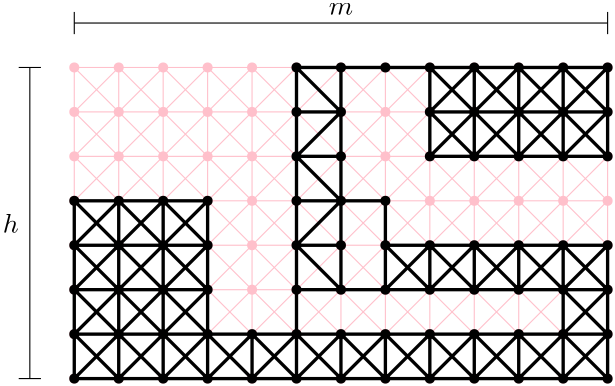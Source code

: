 <?xml version="1.0"?>
<!DOCTYPE ipe SYSTEM "ipe.dtd">
<ipe version="70206" creator="Ipe 7.2.7">
<info created="D:20200303093908" modified="D:20200303094334"/>
<ipestyle name="basic">
<symbol name="arrow/arc(spx)">
<path stroke="sym-stroke" fill="sym-stroke" pen="sym-pen">
0 0 m
-1 0.333 l
-1 -0.333 l
h
</path>
</symbol>
<symbol name="arrow/farc(spx)">
<path stroke="sym-stroke" fill="white" pen="sym-pen">
0 0 m
-1 0.333 l
-1 -0.333 l
h
</path>
</symbol>
<symbol name="arrow/ptarc(spx)">
<path stroke="sym-stroke" fill="sym-stroke" pen="sym-pen">
0 0 m
-1 0.333 l
-0.8 0 l
-1 -0.333 l
h
</path>
</symbol>
<symbol name="arrow/fptarc(spx)">
<path stroke="sym-stroke" fill="white" pen="sym-pen">
0 0 m
-1 0.333 l
-0.8 0 l
-1 -0.333 l
h
</path>
</symbol>
<symbol name="mark/circle(sx)" transformations="translations">
<path fill="sym-stroke">
0.6 0 0 0.6 0 0 e
0.4 0 0 0.4 0 0 e
</path>
</symbol>
<symbol name="mark/disk(sx)" transformations="translations">
<path fill="sym-stroke">
0.6 0 0 0.6 0 0 e
</path>
</symbol>
<symbol name="mark/fdisk(sfx)" transformations="translations">
<group>
<path fill="sym-fill">
0.5 0 0 0.5 0 0 e
</path>
<path fill="sym-stroke" fillrule="eofill">
0.6 0 0 0.6 0 0 e
0.4 0 0 0.4 0 0 e
</path>
</group>
</symbol>
<symbol name="mark/box(sx)" transformations="translations">
<path fill="sym-stroke" fillrule="eofill">
-0.6 -0.6 m
0.6 -0.6 l
0.6 0.6 l
-0.6 0.6 l
h
-0.4 -0.4 m
0.4 -0.4 l
0.4 0.4 l
-0.4 0.4 l
h
</path>
</symbol>
<symbol name="mark/square(sx)" transformations="translations">
<path fill="sym-stroke">
-0.6 -0.6 m
0.6 -0.6 l
0.6 0.6 l
-0.6 0.6 l
h
</path>
</symbol>
<symbol name="mark/fsquare(sfx)" transformations="translations">
<group>
<path fill="sym-fill">
-0.5 -0.5 m
0.5 -0.5 l
0.5 0.5 l
-0.5 0.5 l
h
</path>
<path fill="sym-stroke" fillrule="eofill">
-0.6 -0.6 m
0.6 -0.6 l
0.6 0.6 l
-0.6 0.6 l
h
-0.4 -0.4 m
0.4 -0.4 l
0.4 0.4 l
-0.4 0.4 l
h
</path>
</group>
</symbol>
<symbol name="mark/cross(sx)" transformations="translations">
<group>
<path fill="sym-stroke">
-0.43 -0.57 m
0.57 0.43 l
0.43 0.57 l
-0.57 -0.43 l
h
</path>
<path fill="sym-stroke">
-0.43 0.57 m
0.57 -0.43 l
0.43 -0.57 l
-0.57 0.43 l
h
</path>
</group>
</symbol>
<symbol name="arrow/fnormal(spx)">
<path stroke="sym-stroke" fill="white" pen="sym-pen">
0 0 m
-1 0.333 l
-1 -0.333 l
h
</path>
</symbol>
<symbol name="arrow/pointed(spx)">
<path stroke="sym-stroke" fill="sym-stroke" pen="sym-pen">
0 0 m
-1 0.333 l
-0.8 0 l
-1 -0.333 l
h
</path>
</symbol>
<symbol name="arrow/fpointed(spx)">
<path stroke="sym-stroke" fill="white" pen="sym-pen">
0 0 m
-1 0.333 l
-0.8 0 l
-1 -0.333 l
h
</path>
</symbol>
<symbol name="arrow/linear(spx)">
<path stroke="sym-stroke" pen="sym-pen">
-1 0.333 m
0 0 l
-1 -0.333 l
</path>
</symbol>
<symbol name="arrow/fdouble(spx)">
<path stroke="sym-stroke" fill="white" pen="sym-pen">
0 0 m
-1 0.333 l
-1 -0.333 l
h
-1 0 m
-2 0.333 l
-2 -0.333 l
h
</path>
</symbol>
<symbol name="arrow/double(spx)">
<path stroke="sym-stroke" fill="sym-stroke" pen="sym-pen">
0 0 m
-1 0.333 l
-1 -0.333 l
h
-1 0 m
-2 0.333 l
-2 -0.333 l
h
</path>
</symbol>
<pen name="heavier" value="0.8"/>
<pen name="fat" value="1.2"/>
<pen name="ultrafat" value="2"/>
<symbolsize name="large" value="5"/>
<symbolsize name="small" value="2"/>
<symbolsize name="tiny" value="1.1"/>
<arrowsize name="large" value="10"/>
<arrowsize name="small" value="5"/>
<arrowsize name="tiny" value="3"/>
<color name="red" value="1 0 0"/>
<color name="green" value="0 1 0"/>
<color name="blue" value="0 0 1"/>
<color name="yellow" value="1 1 0"/>
<color name="orange" value="1 0.647 0"/>
<color name="gold" value="1 0.843 0"/>
<color name="purple" value="0.627 0.125 0.941"/>
<color name="gray" value="0.745"/>
<color name="brown" value="0.647 0.165 0.165"/>
<color name="navy" value="0 0 0.502"/>
<color name="pink" value="1 0.753 0.796"/>
<color name="seagreen" value="0.18 0.545 0.341"/>
<color name="turquoise" value="0.251 0.878 0.816"/>
<color name="violet" value="0.933 0.51 0.933"/>
<color name="darkblue" value="0 0 0.545"/>
<color name="darkcyan" value="0 0.545 0.545"/>
<color name="darkgray" value="0.663"/>
<color name="darkgreen" value="0 0.392 0"/>
<color name="darkmagenta" value="0.545 0 0.545"/>
<color name="darkorange" value="1 0.549 0"/>
<color name="darkred" value="0.545 0 0"/>
<color name="lightblue" value="0.678 0.847 0.902"/>
<color name="lightcyan" value="0.878 1 1"/>
<color name="lightgray" value="0.827"/>
<color name="lightgreen" value="0.565 0.933 0.565"/>
<color name="lightyellow" value="1 1 0.878"/>
<dashstyle name="dashed" value="[4] 0"/>
<dashstyle name="dotted" value="[1 3] 0"/>
<dashstyle name="dash dotted" value="[4 2 1 2] 0"/>
<dashstyle name="dash dot dotted" value="[4 2 1 2 1 2] 0"/>
<textsize name="large" value="\large"/>
<textsize name="small" value="\small"/>
<textsize name="tiny" value="\tiny"/>
<textsize name="Large" value="\Large"/>
<textsize name="LARGE" value="\LARGE"/>
<textsize name="huge" value="\huge"/>
<textsize name="Huge" value="\Huge"/>
<textsize name="footnote" value="\footnotesize"/>
<textstyle name="center" begin="\begin{center}" end="\end{center}"/>
<textstyle name="itemize" begin="\begin{itemize}" end="\end{itemize}"/>
<textstyle name="item" begin="\begin{itemize}\item{}" end="\end{itemize}"/>
<gridsize name="4 pts" value="4"/>
<gridsize name="8 pts (~3 mm)" value="8"/>
<gridsize name="16 pts (~6 mm)" value="16"/>
<gridsize name="32 pts (~12 mm)" value="32"/>
<gridsize name="10 pts (~3.5 mm)" value="10"/>
<gridsize name="20 pts (~7 mm)" value="20"/>
<gridsize name="14 pts (~5 mm)" value="14"/>
<gridsize name="28 pts (~10 mm)" value="28"/>
<gridsize name="56 pts (~20 mm)" value="56"/>
<anglesize name="90 deg" value="90"/>
<anglesize name="60 deg" value="60"/>
<anglesize name="45 deg" value="45"/>
<anglesize name="30 deg" value="30"/>
<anglesize name="22.5 deg" value="22.5"/>
<opacity name="10%" value="0.1"/>
<opacity name="30%" value="0.3"/>
<opacity name="50%" value="0.5"/>
<opacity name="75%" value="0.75"/>
<tiling name="falling" angle="-60" step="4" width="1"/>
<tiling name="rising" angle="30" step="4" width="1"/>
</ipestyle>
<page>
<layer name="alpha"/>
<layer name="beta"/>
<view layers="alpha beta" active="beta"/>
<use layer="alpha" name="mark/disk(sx)" pos="192 704" size="normal" stroke="pink"/>
<path stroke="pink">
192 704 m
192 688 l
</path>
<path stroke="pink">
192 704 m
208 704 l
</path>
<path stroke="pink">
192 704 m
208 688 l
</path>
<path stroke="pink">
208 704 m
192 688 l
</path>
<use matrix="1 0 0 1 16 0" name="mark/disk(sx)" pos="192 704" size="normal" stroke="pink"/>
<path matrix="1 0 0 1 16 0" stroke="pink">
192 704 m
192 688 l
</path>
<path matrix="1 0 0 1 16 0" stroke="pink">
192 704 m
208 704 l
</path>
<path matrix="1 0 0 1 16 0" stroke="pink">
192 704 m
208 688 l
</path>
<path matrix="1 0 0 1 16 0" stroke="pink">
208 704 m
192 688 l
</path>
<use matrix="1 0 0 1 32 0" name="mark/disk(sx)" pos="192 704" size="normal" stroke="pink"/>
<path matrix="1 0 0 1 32 0" stroke="pink">
192 704 m
192 688 l
</path>
<path matrix="1 0 0 1 32 0" stroke="pink">
192 704 m
208 704 l
</path>
<path matrix="1 0 0 1 32 0" stroke="pink">
192 704 m
208 688 l
</path>
<path matrix="1 0 0 1 32 0" stroke="pink">
208 704 m
192 688 l
</path>
<use matrix="1 0 0 1 48 0" name="mark/disk(sx)" pos="192 704" size="normal" stroke="pink"/>
<path matrix="1 0 0 1 48 0" stroke="pink">
192 704 m
192 688 l
</path>
<path matrix="1 0 0 1 48 0" stroke="pink">
192 704 m
208 704 l
</path>
<path matrix="1 0 0 1 48 0" stroke="pink">
192 704 m
208 688 l
</path>
<path matrix="1 0 0 1 48 0" stroke="pink">
208 704 m
192 688 l
</path>
<use matrix="1 0 0 1 64 0" name="mark/disk(sx)" pos="192 704" size="normal" stroke="pink"/>
<path matrix="1 0 0 1 64 0" stroke="pink">
192 704 m
192 688 l
</path>
<path matrix="1 0 0 1 64 0" stroke="pink">
192 704 m
208 704 l
</path>
<path matrix="1 0 0 1 64 0" stroke="pink">
192 704 m
208 688 l
</path>
<path matrix="1 0 0 1 64 0" stroke="pink">
208 704 m
192 688 l
</path>
<use matrix="1 0 0 1 80 0" name="mark/disk(sx)" pos="192 704" size="normal" stroke="pink"/>
<path matrix="1 0 0 1 80 0" stroke="pink">
192 704 m
192 688 l
</path>
<path matrix="1 0 0 1 80 0" stroke="pink">
192 704 m
208 704 l
</path>
<path matrix="1 0 0 1 80 0" stroke="pink">
192 704 m
208 688 l
</path>
<path matrix="1 0 0 1 80 0" stroke="pink">
208 704 m
192 688 l
</path>
<use matrix="1 0 0 1 96 0" name="mark/disk(sx)" pos="192 704" size="normal" stroke="pink"/>
<path matrix="1 0 0 1 96 0" stroke="pink">
192 704 m
192 688 l
</path>
<path matrix="1 0 0 1 96 0" stroke="pink">
192 704 m
208 704 l
</path>
<path matrix="1 0 0 1 96 0" stroke="pink">
192 704 m
208 688 l
</path>
<path matrix="1 0 0 1 96 0" stroke="pink">
208 704 m
192 688 l
</path>
<use matrix="1 0 0 1 112 0" name="mark/disk(sx)" pos="192 704" size="normal" stroke="pink"/>
<path matrix="1 0 0 1 112 0" stroke="pink">
192 704 m
192 688 l
</path>
<path matrix="1 0 0 1 112 0" stroke="pink">
192 704 m
208 704 l
</path>
<path matrix="1 0 0 1 112 0" stroke="pink">
192 704 m
208 688 l
</path>
<path matrix="1 0 0 1 112 0" stroke="pink">
208 704 m
192 688 l
</path>
<use matrix="1 0 0 1 128 0" name="mark/disk(sx)" pos="192 704" size="normal" stroke="pink"/>
<path matrix="1 0 0 1 128 0" stroke="pink">
192 704 m
192 688 l
</path>
<path matrix="1 0 0 1 128 0" stroke="pink">
192 704 m
208 704 l
</path>
<path matrix="1 0 0 1 128 0" stroke="pink">
192 704 m
208 688 l
</path>
<path matrix="1 0 0 1 128 0" stroke="pink">
208 704 m
192 688 l
</path>
<use matrix="1 0 0 1 144 0" name="mark/disk(sx)" pos="192 704" size="normal" stroke="pink"/>
<path matrix="1 0 0 1 144 0" stroke="pink">
192 704 m
192 688 l
</path>
<path matrix="1 0 0 1 144 0" stroke="pink">
192 704 m
208 704 l
</path>
<path matrix="1 0 0 1 144 0" stroke="pink">
192 704 m
208 688 l
</path>
<path matrix="1 0 0 1 144 0" stroke="pink">
208 704 m
192 688 l
</path>
<use matrix="1 0 0 1 160 0" name="mark/disk(sx)" pos="192 704" size="normal" stroke="pink"/>
<path matrix="1 0 0 1 160 0" stroke="pink">
192 704 m
192 688 l
</path>
<path matrix="1 0 0 1 160 0" stroke="pink">
192 704 m
208 704 l
</path>
<path matrix="1 0 0 1 160 0" stroke="pink">
192 704 m
208 688 l
</path>
<path matrix="1 0 0 1 160 0" stroke="pink">
208 704 m
192 688 l
</path>
<use matrix="1 0 0 1 176 0" name="mark/disk(sx)" pos="192 704" size="normal" stroke="pink"/>
<path matrix="1 0 0 1 176 0" stroke="pink">
192 704 m
192 688 l
</path>
<path matrix="1 0 0 1 176 0" stroke="pink">
192 704 m
208 704 l
</path>
<path matrix="1 0 0 1 176 0" stroke="pink">
192 704 m
208 688 l
</path>
<path matrix="1 0 0 1 176 0" stroke="pink">
208 704 m
192 688 l
</path>
<use matrix="1 0 0 1 192 0" name="mark/disk(sx)" pos="192 704" size="normal" stroke="pink"/>
<path matrix="1 0 0 1 192 0" stroke="pink">
192 704 m
192 688 l
</path>
<use matrix="1 0 0 1 0 -16" name="mark/disk(sx)" pos="192 704" size="normal" stroke="pink"/>
<path matrix="1 0 0 1 0 -16" stroke="pink">
192 704 m
192 688 l
</path>
<path matrix="1 0 0 1 0 -16" stroke="pink">
192 704 m
208 704 l
</path>
<path matrix="1 0 0 1 0 -16" stroke="pink">
192 704 m
208 688 l
</path>
<path matrix="1 0 0 1 0 -16" stroke="pink">
208 704 m
192 688 l
</path>
<use matrix="1 0 0 1 16 -16" name="mark/disk(sx)" pos="192 704" size="normal" stroke="pink"/>
<path matrix="1 0 0 1 16 -16" stroke="pink">
192 704 m
192 688 l
</path>
<path matrix="1 0 0 1 16 -16" stroke="pink">
192 704 m
208 704 l
</path>
<path matrix="1 0 0 1 16 -16" stroke="pink">
192 704 m
208 688 l
</path>
<path matrix="1 0 0 1 16 -16" stroke="pink">
208 704 m
192 688 l
</path>
<use matrix="1 0 0 1 32 -16" name="mark/disk(sx)" pos="192 704" size="normal" stroke="pink"/>
<path matrix="1 0 0 1 32 -16" stroke="pink">
192 704 m
192 688 l
</path>
<path matrix="1 0 0 1 32 -16" stroke="pink">
192 704 m
208 704 l
</path>
<path matrix="1 0 0 1 32 -16" stroke="pink">
192 704 m
208 688 l
</path>
<path matrix="1 0 0 1 32 -16" stroke="pink">
208 704 m
192 688 l
</path>
<use matrix="1 0 0 1 48 -16" name="mark/disk(sx)" pos="192 704" size="normal" stroke="pink"/>
<path matrix="1 0 0 1 48 -16" stroke="pink">
192 704 m
192 688 l
</path>
<path matrix="1 0 0 1 48 -16" stroke="pink">
192 704 m
208 704 l
</path>
<path matrix="1 0 0 1 48 -16" stroke="pink">
192 704 m
208 688 l
</path>
<path matrix="1 0 0 1 48 -16" stroke="pink">
208 704 m
192 688 l
</path>
<use matrix="1 0 0 1 64 -16" name="mark/disk(sx)" pos="192 704" size="normal" stroke="pink"/>
<path matrix="1 0 0 1 64 -16" stroke="pink">
192 704 m
192 688 l
</path>
<path matrix="1 0 0 1 64 -16" stroke="pink">
192 704 m
208 704 l
</path>
<path matrix="1 0 0 1 64 -16" stroke="pink">
192 704 m
208 688 l
</path>
<path matrix="1 0 0 1 64 -16" stroke="pink">
208 704 m
192 688 l
</path>
<use matrix="1 0 0 1 80 -16" name="mark/disk(sx)" pos="192 704" size="normal" stroke="pink"/>
<path matrix="1 0 0 1 80 -16" stroke="pink">
192 704 m
192 688 l
</path>
<path matrix="1 0 0 1 80 -16" stroke="pink">
192 704 m
208 704 l
</path>
<path matrix="1 0 0 1 80 -16" stroke="pink">
192 704 m
208 688 l
</path>
<path matrix="1 0 0 1 80 -16" stroke="pink">
208 704 m
192 688 l
</path>
<use matrix="1 0 0 1 96 -16" name="mark/disk(sx)" pos="192 704" size="normal" stroke="pink"/>
<path matrix="1 0 0 1 96 -16" stroke="pink">
192 704 m
192 688 l
</path>
<path matrix="1 0 0 1 96 -16" stroke="pink">
192 704 m
208 704 l
</path>
<path matrix="1 0 0 1 96 -16" stroke="pink">
192 704 m
208 688 l
</path>
<path matrix="1 0 0 1 96 -16" stroke="pink">
208 704 m
192 688 l
</path>
<use matrix="1 0 0 1 112 -16" name="mark/disk(sx)" pos="192 704" size="normal" stroke="pink"/>
<path matrix="1 0 0 1 112 -16" stroke="pink">
192 704 m
192 688 l
</path>
<path matrix="1 0 0 1 112 -16" stroke="pink">
192 704 m
208 704 l
</path>
<path matrix="1 0 0 1 112 -16" stroke="pink">
192 704 m
208 688 l
</path>
<path matrix="1 0 0 1 112 -16" stroke="pink">
208 704 m
192 688 l
</path>
<use matrix="1 0 0 1 128 -16" name="mark/disk(sx)" pos="192 704" size="normal" stroke="pink"/>
<path matrix="1 0 0 1 128 -16" stroke="pink">
192 704 m
192 688 l
</path>
<path matrix="1 0 0 1 128 -16" stroke="pink">
192 704 m
208 704 l
</path>
<path matrix="1 0 0 1 128 -16" stroke="pink">
192 704 m
208 688 l
</path>
<path matrix="1 0 0 1 128 -16" stroke="pink">
208 704 m
192 688 l
</path>
<use matrix="1 0 0 1 144 -16" name="mark/disk(sx)" pos="192 704" size="normal" stroke="pink"/>
<path matrix="1 0 0 1 144 -16" stroke="pink">
192 704 m
192 688 l
</path>
<path matrix="1 0 0 1 144 -16" stroke="pink">
192 704 m
208 704 l
</path>
<path matrix="1 0 0 1 144 -16" stroke="pink">
192 704 m
208 688 l
</path>
<path matrix="1 0 0 1 144 -16" stroke="pink">
208 704 m
192 688 l
</path>
<use matrix="1 0 0 1 160 -16" name="mark/disk(sx)" pos="192 704" size="normal" stroke="pink"/>
<path matrix="1 0 0 1 160 -16" stroke="pink">
192 704 m
192 688 l
</path>
<path matrix="1 0 0 1 160 -16" stroke="pink">
192 704 m
208 704 l
</path>
<path matrix="1 0 0 1 160 -16" stroke="pink">
192 704 m
208 688 l
</path>
<path matrix="1 0 0 1 160 -16" stroke="pink">
208 704 m
192 688 l
</path>
<use matrix="1 0 0 1 176 -16" name="mark/disk(sx)" pos="192 704" size="normal" stroke="pink"/>
<path matrix="1 0 0 1 176 -16" stroke="pink">
192 704 m
192 688 l
</path>
<path matrix="1 0 0 1 176 -16" stroke="pink">
192 704 m
208 704 l
</path>
<path matrix="1 0 0 1 176 -16" stroke="pink">
192 704 m
208 688 l
</path>
<path matrix="1 0 0 1 176 -16" stroke="pink">
208 704 m
192 688 l
</path>
<use matrix="1 0 0 1 192 -16" name="mark/disk(sx)" pos="192 704" size="normal" stroke="pink"/>
<path matrix="1 0 0 1 192 -16" stroke="pink">
192 704 m
192 688 l
</path>
<use matrix="1 0 0 1 0 -32" name="mark/disk(sx)" pos="192 704" size="normal" stroke="pink"/>
<path matrix="1 0 0 1 0 -32" stroke="pink">
192 704 m
192 688 l
</path>
<path matrix="1 0 0 1 0 -32" stroke="pink">
192 704 m
208 704 l
</path>
<path matrix="1 0 0 1 0 -32" stroke="pink">
192 704 m
208 688 l
</path>
<path matrix="1 0 0 1 0 -32" stroke="pink">
208 704 m
192 688 l
</path>
<use matrix="1 0 0 1 16 -32" name="mark/disk(sx)" pos="192 704" size="normal" stroke="pink"/>
<path matrix="1 0 0 1 16 -32" stroke="pink">
192 704 m
192 688 l
</path>
<path matrix="1 0 0 1 16 -32" stroke="pink">
192 704 m
208 704 l
</path>
<path matrix="1 0 0 1 16 -32" stroke="pink">
192 704 m
208 688 l
</path>
<path matrix="1 0 0 1 16 -32" stroke="pink">
208 704 m
192 688 l
</path>
<use matrix="1 0 0 1 32 -32" name="mark/disk(sx)" pos="192 704" size="normal" stroke="pink"/>
<path matrix="1 0 0 1 32 -32" stroke="pink">
192 704 m
192 688 l
</path>
<path matrix="1 0 0 1 32 -32" stroke="pink">
192 704 m
208 704 l
</path>
<path matrix="1 0 0 1 32 -32" stroke="pink">
192 704 m
208 688 l
</path>
<path matrix="1 0 0 1 32 -32" stroke="pink">
208 704 m
192 688 l
</path>
<use matrix="1 0 0 1 48 -32" name="mark/disk(sx)" pos="192 704" size="normal" stroke="pink"/>
<path matrix="1 0 0 1 48 -32" stroke="pink">
192 704 m
192 688 l
</path>
<path matrix="1 0 0 1 48 -32" stroke="pink">
192 704 m
208 704 l
</path>
<path matrix="1 0 0 1 48 -32" stroke="pink">
192 704 m
208 688 l
</path>
<path matrix="1 0 0 1 48 -32" stroke="pink">
208 704 m
192 688 l
</path>
<use matrix="1 0 0 1 64 -32" name="mark/disk(sx)" pos="192 704" size="normal" stroke="pink"/>
<path matrix="1 0 0 1 64 -32" stroke="pink">
192 704 m
192 688 l
</path>
<path matrix="1 0 0 1 64 -32" stroke="pink">
192 704 m
208 704 l
</path>
<path matrix="1 0 0 1 64 -32" stroke="pink">
192 704 m
208 688 l
</path>
<path matrix="1 0 0 1 64 -32" stroke="pink">
208 704 m
192 688 l
</path>
<use matrix="1 0 0 1 80 -32" name="mark/disk(sx)" pos="192 704" size="normal" stroke="pink"/>
<path matrix="1 0 0 1 80 -32" stroke="pink">
192 704 m
192 688 l
</path>
<path matrix="1 0 0 1 80 -32" stroke="pink">
192 704 m
208 704 l
</path>
<path matrix="1 0 0 1 80 -32" stroke="pink">
192 704 m
208 688 l
</path>
<path matrix="1 0 0 1 80 -32" stroke="pink">
208 704 m
192 688 l
</path>
<use matrix="1 0 0 1 96 -32" name="mark/disk(sx)" pos="192 704" size="normal" stroke="pink"/>
<path matrix="1 0 0 1 96 -32" stroke="pink">
192 704 m
192 688 l
</path>
<path matrix="1 0 0 1 96 -32" stroke="pink">
192 704 m
208 704 l
</path>
<path matrix="1 0 0 1 96 -32" stroke="pink">
192 704 m
208 688 l
</path>
<path matrix="1 0 0 1 96 -32" stroke="pink">
208 704 m
192 688 l
</path>
<use matrix="1 0 0 1 112 -32" name="mark/disk(sx)" pos="192 704" size="normal" stroke="pink"/>
<path matrix="1 0 0 1 112 -32" stroke="pink">
192 704 m
192 688 l
</path>
<path matrix="1 0 0 1 112 -32" stroke="pink">
192 704 m
208 704 l
</path>
<path matrix="1 0 0 1 112 -32" stroke="pink">
192 704 m
208 688 l
</path>
<path matrix="1 0 0 1 112 -32" stroke="pink">
208 704 m
192 688 l
</path>
<use matrix="1 0 0 1 128 -32" name="mark/disk(sx)" pos="192 704" size="normal" stroke="pink"/>
<path matrix="1 0 0 1 128 -32" stroke="pink">
192 704 m
192 688 l
</path>
<path matrix="1 0 0 1 128 -32" stroke="pink">
192 704 m
208 704 l
</path>
<path matrix="1 0 0 1 128 -32" stroke="pink">
192 704 m
208 688 l
</path>
<path matrix="1 0 0 1 128 -32" stroke="pink">
208 704 m
192 688 l
</path>
<use matrix="1 0 0 1 144 -32" name="mark/disk(sx)" pos="192 704" size="normal" stroke="pink"/>
<path matrix="1 0 0 1 144 -32" stroke="pink">
192 704 m
192 688 l
</path>
<path matrix="1 0 0 1 144 -32" stroke="pink">
192 704 m
208 704 l
</path>
<path matrix="1 0 0 1 144 -32" stroke="pink">
192 704 m
208 688 l
</path>
<path matrix="1 0 0 1 144 -32" stroke="pink">
208 704 m
192 688 l
</path>
<use matrix="1 0 0 1 160 -32" name="mark/disk(sx)" pos="192 704" size="normal" stroke="pink"/>
<path matrix="1 0 0 1 160 -32" stroke="pink">
192 704 m
192 688 l
</path>
<path matrix="1 0 0 1 160 -32" stroke="pink">
192 704 m
208 704 l
</path>
<path matrix="1 0 0 1 160 -32" stroke="pink">
192 704 m
208 688 l
</path>
<path matrix="1 0 0 1 160 -32" stroke="pink">
208 704 m
192 688 l
</path>
<use matrix="1 0 0 1 176 -32" name="mark/disk(sx)" pos="192 704" size="normal" stroke="pink"/>
<path matrix="1 0 0 1 176 -32" stroke="pink">
192 704 m
192 688 l
</path>
<path matrix="1 0 0 1 176 -32" stroke="pink">
192 704 m
208 704 l
</path>
<path matrix="1 0 0 1 176 -32" stroke="pink">
192 704 m
208 688 l
</path>
<path matrix="1 0 0 1 176 -32" stroke="pink">
208 704 m
192 688 l
</path>
<use matrix="1 0 0 1 192 -32" name="mark/disk(sx)" pos="192 704" size="normal" stroke="pink"/>
<path matrix="1 0 0 1 192 -32" stroke="pink">
192 704 m
192 688 l
</path>
<use matrix="1 0 0 1 0 -48" name="mark/disk(sx)" pos="192 704" size="normal" stroke="pink"/>
<path matrix="1 0 0 1 0 -48" stroke="pink">
192 704 m
192 688 l
</path>
<path matrix="1 0 0 1 0 -48" stroke="pink">
192 704 m
208 704 l
</path>
<path matrix="1 0 0 1 0 -48" stroke="pink">
192 704 m
208 688 l
</path>
<path matrix="1 0 0 1 0 -48" stroke="pink">
208 704 m
192 688 l
</path>
<use matrix="1 0 0 1 16 -48" name="mark/disk(sx)" pos="192 704" size="normal" stroke="pink"/>
<path matrix="1 0 0 1 16 -48" stroke="pink">
192 704 m
192 688 l
</path>
<path matrix="1 0 0 1 16 -48" stroke="pink">
192 704 m
208 704 l
</path>
<path matrix="1 0 0 1 16 -48" stroke="pink">
192 704 m
208 688 l
</path>
<path matrix="1 0 0 1 16 -48" stroke="pink">
208 704 m
192 688 l
</path>
<use matrix="1 0 0 1 32 -48" name="mark/disk(sx)" pos="192 704" size="normal" stroke="pink"/>
<path matrix="1 0 0 1 32 -48" stroke="pink">
192 704 m
192 688 l
</path>
<path matrix="1 0 0 1 32 -48" stroke="pink">
192 704 m
208 704 l
</path>
<path matrix="1 0 0 1 32 -48" stroke="pink">
192 704 m
208 688 l
</path>
<path matrix="1 0 0 1 32 -48" stroke="pink">
208 704 m
192 688 l
</path>
<use matrix="1 0 0 1 48 -48" name="mark/disk(sx)" pos="192 704" size="normal" stroke="pink"/>
<path matrix="1 0 0 1 48 -48" stroke="pink">
192 704 m
192 688 l
</path>
<path matrix="1 0 0 1 48 -48" stroke="pink">
192 704 m
208 704 l
</path>
<path matrix="1 0 0 1 48 -48" stroke="pink">
192 704 m
208 688 l
</path>
<path matrix="1 0 0 1 48 -48" stroke="pink">
208 704 m
192 688 l
</path>
<use matrix="1 0 0 1 64 -48" name="mark/disk(sx)" pos="192 704" size="normal" stroke="pink"/>
<path matrix="1 0 0 1 64 -48" stroke="pink">
192 704 m
192 688 l
</path>
<path matrix="1 0 0 1 64 -48" stroke="pink">
192 704 m
208 704 l
</path>
<path matrix="1 0 0 1 64 -48" stroke="pink">
192 704 m
208 688 l
</path>
<path matrix="1 0 0 1 64 -48" stroke="pink">
208 704 m
192 688 l
</path>
<use matrix="1 0 0 1 80 -48" name="mark/disk(sx)" pos="192 704" size="normal" stroke="pink"/>
<path matrix="1 0 0 1 80 -48" stroke="pink">
192 704 m
192 688 l
</path>
<path matrix="1 0 0 1 80 -48" stroke="pink">
192 704 m
208 704 l
</path>
<path matrix="1 0 0 1 80 -48" stroke="pink">
192 704 m
208 688 l
</path>
<path matrix="1 0 0 1 80 -48" stroke="pink">
208 704 m
192 688 l
</path>
<use matrix="1 0 0 1 96 -48" name="mark/disk(sx)" pos="192 704" size="normal" stroke="pink"/>
<path matrix="1 0 0 1 96 -48" stroke="pink">
192 704 m
192 688 l
</path>
<path matrix="1 0 0 1 96 -48" stroke="pink">
192 704 m
208 704 l
</path>
<path matrix="1 0 0 1 96 -48" stroke="pink">
192 704 m
208 688 l
</path>
<path matrix="1 0 0 1 96 -48" stroke="pink">
208 704 m
192 688 l
</path>
<use matrix="1 0 0 1 112 -48" name="mark/disk(sx)" pos="192 704" size="normal" stroke="pink"/>
<path matrix="1 0 0 1 112 -48" stroke="pink">
192 704 m
192 688 l
</path>
<path matrix="1 0 0 1 112 -48" stroke="pink">
192 704 m
208 704 l
</path>
<path matrix="1 0 0 1 112 -48" stroke="pink">
192 704 m
208 688 l
</path>
<path matrix="1 0 0 1 112 -48" stroke="pink">
208 704 m
192 688 l
</path>
<use matrix="1 0 0 1 128 -48" name="mark/disk(sx)" pos="192 704" size="normal" stroke="pink"/>
<path matrix="1 0 0 1 128 -48" stroke="pink">
192 704 m
192 688 l
</path>
<path matrix="1 0 0 1 128 -48" stroke="pink">
192 704 m
208 704 l
</path>
<path matrix="1 0 0 1 128 -48" stroke="pink">
192 704 m
208 688 l
</path>
<path matrix="1 0 0 1 128 -48" stroke="pink">
208 704 m
192 688 l
</path>
<use matrix="1 0 0 1 144 -48" name="mark/disk(sx)" pos="192 704" size="normal" stroke="pink"/>
<path matrix="1 0 0 1 144 -48" stroke="pink">
192 704 m
192 688 l
</path>
<path matrix="1 0 0 1 144 -48" stroke="pink">
192 704 m
208 704 l
</path>
<path matrix="1 0 0 1 144 -48" stroke="pink">
192 704 m
208 688 l
</path>
<path matrix="1 0 0 1 144 -48" stroke="pink">
208 704 m
192 688 l
</path>
<use matrix="1 0 0 1 160 -48" name="mark/disk(sx)" pos="192 704" size="normal" stroke="pink"/>
<path matrix="1 0 0 1 160 -48" stroke="pink">
192 704 m
192 688 l
</path>
<path matrix="1 0 0 1 160 -48" stroke="pink">
192 704 m
208 704 l
</path>
<path matrix="1 0 0 1 160 -48" stroke="pink">
192 704 m
208 688 l
</path>
<path matrix="1 0 0 1 160 -48" stroke="pink">
208 704 m
192 688 l
</path>
<use matrix="1 0 0 1 176 -48" name="mark/disk(sx)" pos="192 704" size="normal" stroke="pink"/>
<path matrix="1 0 0 1 176 -48" stroke="pink">
192 704 m
192 688 l
</path>
<path matrix="1 0 0 1 176 -48" stroke="pink">
192 704 m
208 704 l
</path>
<path matrix="1 0 0 1 176 -48" stroke="pink">
192 704 m
208 688 l
</path>
<path matrix="1 0 0 1 176 -48" stroke="pink">
208 704 m
192 688 l
</path>
<use matrix="1 0 0 1 192 -48" name="mark/disk(sx)" pos="192 704" size="normal" stroke="pink"/>
<path matrix="1 0 0 1 192 -48" stroke="pink">
192 704 m
192 688 l
</path>
<use matrix="1 0 0 1 0 -64" name="mark/disk(sx)" pos="192 704" size="normal" stroke="pink"/>
<path matrix="1 0 0 1 0 -64" stroke="pink">
192 704 m
192 688 l
</path>
<path matrix="1 0 0 1 0 -64" stroke="pink">
192 704 m
208 704 l
</path>
<path matrix="1 0 0 1 0 -64" stroke="pink">
192 704 m
208 688 l
</path>
<path matrix="1 0 0 1 0 -64" stroke="pink">
208 704 m
192 688 l
</path>
<use matrix="1 0 0 1 16 -64" name="mark/disk(sx)" pos="192 704" size="normal" stroke="pink"/>
<path matrix="1 0 0 1 16 -64" stroke="pink">
192 704 m
192 688 l
</path>
<path matrix="1 0 0 1 16 -64" stroke="pink">
192 704 m
208 704 l
</path>
<path matrix="1 0 0 1 16 -64" stroke="pink">
192 704 m
208 688 l
</path>
<path matrix="1 0 0 1 16 -64" stroke="pink">
208 704 m
192 688 l
</path>
<use matrix="1 0 0 1 32 -64" name="mark/disk(sx)" pos="192 704" size="normal" stroke="pink"/>
<path matrix="1 0 0 1 32 -64" stroke="pink">
192 704 m
192 688 l
</path>
<path matrix="1 0 0 1 32 -64" stroke="pink">
192 704 m
208 704 l
</path>
<path matrix="1 0 0 1 32 -64" stroke="pink">
192 704 m
208 688 l
</path>
<path matrix="1 0 0 1 32 -64" stroke="pink">
208 704 m
192 688 l
</path>
<use matrix="1 0 0 1 48 -64" name="mark/disk(sx)" pos="192 704" size="normal" stroke="pink"/>
<path matrix="1 0 0 1 48 -64" stroke="pink">
192 704 m
192 688 l
</path>
<path matrix="1 0 0 1 48 -64" stroke="pink">
192 704 m
208 704 l
</path>
<path matrix="1 0 0 1 48 -64" stroke="pink">
192 704 m
208 688 l
</path>
<path matrix="1 0 0 1 48 -64" stroke="pink">
208 704 m
192 688 l
</path>
<use matrix="1 0 0 1 64 -64" name="mark/disk(sx)" pos="192 704" size="normal" stroke="pink"/>
<path matrix="1 0 0 1 64 -64" stroke="pink">
192 704 m
192 688 l
</path>
<path matrix="1 0 0 1 64 -64" stroke="pink">
192 704 m
208 704 l
</path>
<path matrix="1 0 0 1 64 -64" stroke="pink">
192 704 m
208 688 l
</path>
<path matrix="1 0 0 1 64 -64" stroke="pink">
208 704 m
192 688 l
</path>
<use matrix="1 0 0 1 80 -64" name="mark/disk(sx)" pos="192 704" size="normal" stroke="pink"/>
<path matrix="1 0 0 1 80 -64" stroke="pink">
192 704 m
192 688 l
</path>
<path matrix="1 0 0 1 80 -64" stroke="pink">
192 704 m
208 704 l
</path>
<path matrix="1 0 0 1 80 -64" stroke="pink">
192 704 m
208 688 l
</path>
<path matrix="1 0 0 1 80 -64" stroke="pink">
208 704 m
192 688 l
</path>
<use matrix="1 0 0 1 96 -64" name="mark/disk(sx)" pos="192 704" size="normal" stroke="pink"/>
<path matrix="1 0 0 1 96 -64" stroke="pink">
192 704 m
192 688 l
</path>
<path matrix="1 0 0 1 96 -64" stroke="pink">
192 704 m
208 704 l
</path>
<path matrix="1 0 0 1 96 -64" stroke="pink">
192 704 m
208 688 l
</path>
<path matrix="1 0 0 1 96 -64" stroke="pink">
208 704 m
192 688 l
</path>
<use matrix="1 0 0 1 112 -64" name="mark/disk(sx)" pos="192 704" size="normal" stroke="pink"/>
<path matrix="1 0 0 1 112 -64" stroke="pink">
192 704 m
192 688 l
</path>
<path matrix="1 0 0 1 112 -64" stroke="pink">
192 704 m
208 704 l
</path>
<path matrix="1 0 0 1 112 -64" stroke="pink">
192 704 m
208 688 l
</path>
<path matrix="1 0 0 1 112 -64" stroke="pink">
208 704 m
192 688 l
</path>
<use matrix="1 0 0 1 128 -64" name="mark/disk(sx)" pos="192 704" size="normal" stroke="pink"/>
<path matrix="1 0 0 1 128 -64" stroke="pink">
192 704 m
192 688 l
</path>
<path matrix="1 0 0 1 128 -64" stroke="pink">
192 704 m
208 704 l
</path>
<path matrix="1 0 0 1 128 -64" stroke="pink">
192 704 m
208 688 l
</path>
<path matrix="1 0 0 1 128 -64" stroke="pink">
208 704 m
192 688 l
</path>
<use matrix="1 0 0 1 144 -64" name="mark/disk(sx)" pos="192 704" size="normal" stroke="pink"/>
<path matrix="1 0 0 1 144 -64" stroke="pink">
192 704 m
192 688 l
</path>
<path matrix="1 0 0 1 144 -64" stroke="pink">
192 704 m
208 704 l
</path>
<path matrix="1 0 0 1 144 -64" stroke="pink">
192 704 m
208 688 l
</path>
<path matrix="1 0 0 1 144 -64" stroke="pink">
208 704 m
192 688 l
</path>
<use matrix="1 0 0 1 160 -64" name="mark/disk(sx)" pos="192 704" size="normal" stroke="pink"/>
<path matrix="1 0 0 1 160 -64" stroke="pink">
192 704 m
192 688 l
</path>
<path matrix="1 0 0 1 160 -64" stroke="pink">
192 704 m
208 704 l
</path>
<path matrix="1 0 0 1 160 -64" stroke="pink">
192 704 m
208 688 l
</path>
<path matrix="1 0 0 1 160 -64" stroke="pink">
208 704 m
192 688 l
</path>
<use matrix="1 0 0 1 176 -64" name="mark/disk(sx)" pos="192 704" size="normal" stroke="pink"/>
<path matrix="1 0 0 1 176 -64" stroke="pink">
192 704 m
192 688 l
</path>
<path matrix="1 0 0 1 176 -64" stroke="pink">
192 704 m
208 704 l
</path>
<path matrix="1 0 0 1 176 -64" stroke="pink">
192 704 m
208 688 l
</path>
<path matrix="1 0 0 1 176 -64" stroke="pink">
208 704 m
192 688 l
</path>
<use matrix="1 0 0 1 192 -64" name="mark/disk(sx)" pos="192 704" size="normal" stroke="pink"/>
<path matrix="1 0 0 1 192 -64" stroke="pink">
192 704 m
192 688 l
</path>
<use matrix="1 0 0 1 0 -80" name="mark/disk(sx)" pos="192 704" size="normal" stroke="pink"/>
<path matrix="1 0 0 1 0 -80" stroke="pink">
192 704 m
192 688 l
</path>
<path matrix="1 0 0 1 0 -80" stroke="pink">
192 704 m
208 704 l
</path>
<path matrix="1 0 0 1 0 -80" stroke="pink">
192 704 m
208 688 l
</path>
<path matrix="1 0 0 1 0 -80" stroke="pink">
208 704 m
192 688 l
</path>
<use matrix="1 0 0 1 16 -80" name="mark/disk(sx)" pos="192 704" size="normal" stroke="pink"/>
<path matrix="1 0 0 1 16 -80" stroke="pink">
192 704 m
192 688 l
</path>
<path matrix="1 0 0 1 16 -80" stroke="pink">
192 704 m
208 704 l
</path>
<path matrix="1 0 0 1 16 -80" stroke="pink">
192 704 m
208 688 l
</path>
<path matrix="1 0 0 1 16 -80" stroke="pink">
208 704 m
192 688 l
</path>
<use matrix="1 0 0 1 32 -80" name="mark/disk(sx)" pos="192 704" size="normal" stroke="pink"/>
<path matrix="1 0 0 1 32 -80" stroke="pink">
192 704 m
192 688 l
</path>
<path matrix="1 0 0 1 32 -80" stroke="pink">
192 704 m
208 704 l
</path>
<path matrix="1 0 0 1 32 -80" stroke="pink">
192 704 m
208 688 l
</path>
<path matrix="1 0 0 1 32 -80" stroke="pink">
208 704 m
192 688 l
</path>
<use matrix="1 0 0 1 48 -80" name="mark/disk(sx)" pos="192 704" size="normal" stroke="pink"/>
<path matrix="1 0 0 1 48 -80" stroke="pink">
192 704 m
192 688 l
</path>
<path matrix="1 0 0 1 48 -80" stroke="pink">
192 704 m
208 704 l
</path>
<path matrix="1 0 0 1 48 -80" stroke="pink">
192 704 m
208 688 l
</path>
<path matrix="1 0 0 1 48 -80" stroke="pink">
208 704 m
192 688 l
</path>
<use matrix="1 0 0 1 64 -80" name="mark/disk(sx)" pos="192 704" size="normal" stroke="pink"/>
<path matrix="1 0 0 1 64 -80" stroke="pink">
192 704 m
192 688 l
</path>
<path matrix="1 0 0 1 64 -80" stroke="pink">
192 704 m
208 704 l
</path>
<path matrix="1 0 0 1 64 -80" stroke="pink">
192 704 m
208 688 l
</path>
<path matrix="1 0 0 1 64 -80" stroke="pink">
208 704 m
192 688 l
</path>
<use matrix="1 0 0 1 80 -80" name="mark/disk(sx)" pos="192 704" size="normal" stroke="pink"/>
<path matrix="1 0 0 1 80 -80" stroke="pink">
192 704 m
192 688 l
</path>
<path matrix="1 0 0 1 80 -80" stroke="pink">
192 704 m
208 704 l
</path>
<path matrix="1 0 0 1 80 -80" stroke="pink">
192 704 m
208 688 l
</path>
<path matrix="1 0 0 1 80 -80" stroke="pink">
208 704 m
192 688 l
</path>
<use matrix="1 0 0 1 96 -80" name="mark/disk(sx)" pos="192 704" size="normal" stroke="pink"/>
<path matrix="1 0 0 1 96 -80" stroke="pink">
192 704 m
192 688 l
</path>
<path matrix="1 0 0 1 96 -80" stroke="pink">
192 704 m
208 704 l
</path>
<path matrix="1 0 0 1 96 -80" stroke="pink">
192 704 m
208 688 l
</path>
<path matrix="1 0 0 1 96 -80" stroke="pink">
208 704 m
192 688 l
</path>
<use matrix="1 0 0 1 112 -80" name="mark/disk(sx)" pos="192 704" size="normal" stroke="pink"/>
<path matrix="1 0 0 1 112 -80" stroke="pink">
192 704 m
192 688 l
</path>
<path matrix="1 0 0 1 112 -80" stroke="pink">
192 704 m
208 704 l
</path>
<path matrix="1 0 0 1 112 -80" stroke="pink">
192 704 m
208 688 l
</path>
<path matrix="1 0 0 1 112 -80" stroke="pink">
208 704 m
192 688 l
</path>
<use matrix="1 0 0 1 128 -80" name="mark/disk(sx)" pos="192 704" size="normal" stroke="pink"/>
<path matrix="1 0 0 1 128 -80" stroke="pink">
192 704 m
192 688 l
</path>
<path matrix="1 0 0 1 128 -80" stroke="pink">
192 704 m
208 704 l
</path>
<path matrix="1 0 0 1 128 -80" stroke="pink">
192 704 m
208 688 l
</path>
<path matrix="1 0 0 1 128 -80" stroke="pink">
208 704 m
192 688 l
</path>
<use matrix="1 0 0 1 144 -80" name="mark/disk(sx)" pos="192 704" size="normal" stroke="pink"/>
<path matrix="1 0 0 1 144 -80" stroke="pink">
192 704 m
192 688 l
</path>
<path matrix="1 0 0 1 144 -80" stroke="pink">
192 704 m
208 704 l
</path>
<path matrix="1 0 0 1 144 -80" stroke="pink">
192 704 m
208 688 l
</path>
<path matrix="1 0 0 1 144 -80" stroke="pink">
208 704 m
192 688 l
</path>
<use matrix="1 0 0 1 160 -80" name="mark/disk(sx)" pos="192 704" size="normal" stroke="pink"/>
<path matrix="1 0 0 1 160 -80" stroke="pink">
192 704 m
192 688 l
</path>
<path matrix="1 0 0 1 160 -80" stroke="pink">
192 704 m
208 704 l
</path>
<path matrix="1 0 0 1 160 -80" stroke="pink">
192 704 m
208 688 l
</path>
<path matrix="1 0 0 1 160 -80" stroke="pink">
208 704 m
192 688 l
</path>
<use matrix="1 0 0 1 176 -80" name="mark/disk(sx)" pos="192 704" size="normal" stroke="pink"/>
<path matrix="1 0 0 1 176 -80" stroke="pink">
192 704 m
192 688 l
</path>
<path matrix="1 0 0 1 176 -80" stroke="pink">
192 704 m
208 704 l
</path>
<path matrix="1 0 0 1 176 -80" stroke="pink">
192 704 m
208 688 l
</path>
<path matrix="1 0 0 1 176 -80" stroke="pink">
208 704 m
192 688 l
</path>
<use matrix="1 0 0 1 192 -80" name="mark/disk(sx)" pos="192 704" size="normal" stroke="pink"/>
<path matrix="1 0 0 1 192 -80" stroke="pink">
192 704 m
192 688 l
</path>
<use matrix="1 0 0 1 0 -96" name="mark/disk(sx)" pos="192 704" size="normal" stroke="pink"/>
<path matrix="1 0 0 1 0 -96" stroke="pink">
192 704 m
192 688 l
</path>
<path matrix="1 0 0 1 0 -96" stroke="pink">
192 704 m
208 704 l
</path>
<path matrix="1 0 0 1 0 -96" stroke="pink">
192 704 m
208 688 l
</path>
<path matrix="1 0 0 1 0 -96" stroke="pink">
208 704 m
192 688 l
</path>
<use matrix="1 0 0 1 16 -96" name="mark/disk(sx)" pos="192 704" size="normal" stroke="pink"/>
<path matrix="1 0 0 1 16 -96" stroke="pink">
192 704 m
192 688 l
</path>
<path matrix="1 0 0 1 16 -96" stroke="pink">
192 704 m
208 704 l
</path>
<path matrix="1 0 0 1 16 -96" stroke="pink">
192 704 m
208 688 l
</path>
<path matrix="1 0 0 1 16 -96" stroke="pink">
208 704 m
192 688 l
</path>
<use matrix="1 0 0 1 32 -96" name="mark/disk(sx)" pos="192 704" size="normal" stroke="pink"/>
<path matrix="1 0 0 1 32 -96" stroke="pink">
192 704 m
192 688 l
</path>
<path matrix="1 0 0 1 32 -96" stroke="pink">
192 704 m
208 704 l
</path>
<path matrix="1 0 0 1 32 -96" stroke="pink">
192 704 m
208 688 l
</path>
<path matrix="1 0 0 1 32 -96" stroke="pink">
208 704 m
192 688 l
</path>
<use matrix="1 0 0 1 48 -96" name="mark/disk(sx)" pos="192 704" size="normal" stroke="pink"/>
<path matrix="1 0 0 1 48 -96" stroke="pink">
192 704 m
192 688 l
</path>
<path matrix="1 0 0 1 48 -96" stroke="pink">
192 704 m
208 704 l
</path>
<path matrix="1 0 0 1 48 -96" stroke="pink">
192 704 m
208 688 l
</path>
<path matrix="1 0 0 1 48 -96" stroke="pink">
208 704 m
192 688 l
</path>
<use matrix="1 0 0 1 64 -96" name="mark/disk(sx)" pos="192 704" size="normal" stroke="pink"/>
<path matrix="1 0 0 1 64 -96" stroke="pink">
192 704 m
192 688 l
</path>
<path matrix="1 0 0 1 64 -96" stroke="pink">
192 704 m
208 704 l
</path>
<path matrix="1 0 0 1 64 -96" stroke="pink">
192 704 m
208 688 l
</path>
<path matrix="1 0 0 1 64 -96" stroke="pink">
208 704 m
192 688 l
</path>
<use matrix="1 0 0 1 80 -96" name="mark/disk(sx)" pos="192 704" size="normal" stroke="pink"/>
<path matrix="1 0 0 1 80 -96" stroke="pink">
192 704 m
192 688 l
</path>
<path matrix="1 0 0 1 80 -96" stroke="pink">
192 704 m
208 704 l
</path>
<path matrix="1 0 0 1 80 -96" stroke="pink">
192 704 m
208 688 l
</path>
<path matrix="1 0 0 1 80 -96" stroke="pink">
208 704 m
192 688 l
</path>
<use matrix="1 0 0 1 96 -96" name="mark/disk(sx)" pos="192 704" size="normal" stroke="pink"/>
<path matrix="1 0 0 1 96 -96" stroke="pink">
192 704 m
192 688 l
</path>
<path matrix="1 0 0 1 96 -96" stroke="pink">
192 704 m
208 704 l
</path>
<path matrix="1 0 0 1 96 -96" stroke="pink">
192 704 m
208 688 l
</path>
<path matrix="1 0 0 1 96 -96" stroke="pink">
208 704 m
192 688 l
</path>
<use matrix="1 0 0 1 112 -96" name="mark/disk(sx)" pos="192 704" size="normal" stroke="pink"/>
<path matrix="1 0 0 1 112 -96" stroke="pink">
192 704 m
192 688 l
</path>
<path matrix="1 0 0 1 112 -96" stroke="pink">
192 704 m
208 704 l
</path>
<path matrix="1 0 0 1 112 -96" stroke="pink">
192 704 m
208 688 l
</path>
<path matrix="1 0 0 1 112 -96" stroke="pink">
208 704 m
192 688 l
</path>
<use matrix="1 0 0 1 128 -96" name="mark/disk(sx)" pos="192 704" size="normal" stroke="pink"/>
<path matrix="1 0 0 1 128 -96" stroke="pink">
192 704 m
192 688 l
</path>
<path matrix="1 0 0 1 128 -96" stroke="pink">
192 704 m
208 704 l
</path>
<path matrix="1 0 0 1 128 -96" stroke="pink">
192 704 m
208 688 l
</path>
<path matrix="1 0 0 1 128 -96" stroke="pink">
208 704 m
192 688 l
</path>
<use matrix="1 0 0 1 144 -96" name="mark/disk(sx)" pos="192 704" size="normal" stroke="pink"/>
<path matrix="1 0 0 1 144 -96" stroke="pink">
192 704 m
192 688 l
</path>
<path matrix="1 0 0 1 144 -96" stroke="pink">
192 704 m
208 704 l
</path>
<path matrix="1 0 0 1 144 -96" stroke="pink">
192 704 m
208 688 l
</path>
<path matrix="1 0 0 1 144 -96" stroke="pink">
208 704 m
192 688 l
</path>
<use matrix="1 0 0 1 160 -96" name="mark/disk(sx)" pos="192 704" size="normal" stroke="pink"/>
<path matrix="1 0 0 1 160 -96" stroke="pink">
192 704 m
192 688 l
</path>
<path matrix="1 0 0 1 160 -96" stroke="pink">
192 704 m
208 704 l
</path>
<path matrix="1 0 0 1 160 -96" stroke="pink">
192 704 m
208 688 l
</path>
<path matrix="1 0 0 1 160 -96" stroke="pink">
208 704 m
192 688 l
</path>
<use matrix="1 0 0 1 176 -96" name="mark/disk(sx)" pos="192 704" size="normal" stroke="pink"/>
<path matrix="1 0 0 1 176 -96" stroke="pink">
192 704 m
192 688 l
</path>
<path matrix="1 0 0 1 176 -96" stroke="pink">
192 704 m
208 704 l
</path>
<path matrix="1 0 0 1 176 -96" stroke="pink">
192 704 m
208 688 l
</path>
<path matrix="1 0 0 1 176 -96" stroke="pink">
208 704 m
192 688 l
</path>
<use matrix="1 0 0 1 192 -96" name="mark/disk(sx)" pos="192 704" size="normal" stroke="pink"/>
<path matrix="1 0 0 1 192 -96" stroke="pink">
192 704 m
192 688 l
</path>
<use matrix="1 0 0 1 0 -112" name="mark/disk(sx)" pos="192 704" size="normal" stroke="pink"/>
<path matrix="1 0 0 1 0 -112" stroke="pink">
192 704 m
208 704 l
</path>
<use matrix="1 0 0 1 16 -112" name="mark/disk(sx)" pos="192 704" size="normal" stroke="pink"/>
<path matrix="1 0 0 1 16 -112" stroke="pink">
192 704 m
208 704 l
</path>
<use matrix="1 0 0 1 32 -112" name="mark/disk(sx)" pos="192 704" size="normal" stroke="pink"/>
<path matrix="1 0 0 1 32 -112" stroke="pink">
192 704 m
208 704 l
</path>
<use matrix="1 0 0 1 48 -112" name="mark/disk(sx)" pos="192 704" size="normal" stroke="pink"/>
<path matrix="1 0 0 1 48 -112" stroke="pink">
192 704 m
208 704 l
</path>
<use matrix="1 0 0 1 64 -112" name="mark/disk(sx)" pos="192 704" size="normal" stroke="pink"/>
<path matrix="1 0 0 1 64 -112" stroke="pink">
192 704 m
208 704 l
</path>
<use matrix="1 0 0 1 80 -112" name="mark/disk(sx)" pos="192 704" size="normal" stroke="pink"/>
<path matrix="1 0 0 1 80 -112" stroke="pink">
192 704 m
208 704 l
</path>
<use matrix="1 0 0 1 96 -112" name="mark/disk(sx)" pos="192 704" size="normal" stroke="pink"/>
<path matrix="1 0 0 1 96 -112" stroke="pink">
192 704 m
208 704 l
</path>
<use matrix="1 0 0 1 112 -112" name="mark/disk(sx)" pos="192 704" size="normal" stroke="pink"/>
<path matrix="1 0 0 1 112 -112" stroke="pink">
192 704 m
208 704 l
</path>
<use matrix="1 0 0 1 128 -112" name="mark/disk(sx)" pos="192 704" size="normal" stroke="pink"/>
<path matrix="1 0 0 1 128 -112" stroke="pink">
192 704 m
208 704 l
</path>
<use matrix="1 0 0 1 144 -112" name="mark/disk(sx)" pos="192 704" size="normal" stroke="pink"/>
<path matrix="1 0 0 1 144 -112" stroke="pink">
192 704 m
208 704 l
</path>
<use matrix="1 0 0 1 160 -112" name="mark/disk(sx)" pos="192 704" size="normal" stroke="pink"/>
<path matrix="1 0 0 1 160 -112" stroke="pink">
192 704 m
208 704 l
</path>
<use matrix="1 0 0 1 176 -112" name="mark/disk(sx)" pos="192 704" size="normal" stroke="pink"/>
<path matrix="1 0 0 1 176 -112" stroke="pink">
192 704 m
208 704 l
</path>
<use matrix="1 0 0 1 192 -112" name="mark/disk(sx)" pos="192 704" size="normal" stroke="pink"/>
<path stroke="black">
192 720 m
384 720 l
</path>
<path stroke="black">
384 716 m
384 724 l
</path>
<path stroke="black">
192 716 m
192 724 l
</path>
<text matrix="1 0 0 1 -4 -5" transformations="translations" pos="292 728" stroke="black" type="label" width="8.747" height="4.289" depth="0" halign="center" valign="baseline" style="math">m</text>
<path stroke="black">
176 704 m
176 592 l
</path>
<path stroke="black">
172 704 m
180 704 l
</path>
<path stroke="black">
172 592 m
180 592 l
</path>
<text matrix="1 0 0 1 8 -4" transformations="translations" pos="164 652" stroke="black" type="label" width="5.74" height="6.918" depth="0" halign="right" valign="center" style="math">h</text>
<use layer="beta" matrix="1 0 0 1 80 0" name="mark/disk(sx)" pos="192 704" size="normal" stroke="black"/>
<path matrix="1 0 0 1 80 0" stroke="black" pen="fat">
192 704 m
192 688 l
</path>
<path matrix="1 0 0 1 80 0" stroke="black" pen="fat">
192 704 m
208 704 l
</path>
<path matrix="1 0 0 1 80 0" stroke="black" pen="fat">
192 704 m
208 688 l
</path>
<use matrix="1 0 0 1 96 0" name="mark/disk(sx)" pos="192 704" size="normal" stroke="black"/>
<path matrix="1 0 0 1 96 0" stroke="black" pen="fat">
192 704 m
192 688 l
</path>
<path matrix="1 0 0 1 96 0" stroke="black" pen="fat">
192 704 m
208 704 l
</path>
<use matrix="1 0 0 1 112 0" name="mark/disk(sx)" pos="192 704" size="normal" stroke="black"/>
<path matrix="1 0 0 1 112 0" stroke="black" pen="fat">
192 704 m
208 704 l
</path>
<use matrix="1 0 0 1 128 0" name="mark/disk(sx)" pos="192 704" size="normal" stroke="black"/>
<path matrix="1 0 0 1 128 0" stroke="black" pen="fat">
192 704 m
192 688 l
</path>
<path matrix="1 0 0 1 128 0" stroke="black" pen="fat">
192 704 m
208 704 l
</path>
<path matrix="1 0 0 1 128 0" stroke="black" pen="fat">
192 704 m
208 688 l
</path>
<path matrix="1 0 0 1 128 0" stroke="black" pen="fat">
208 704 m
192 688 l
</path>
<use matrix="1 0 0 1 144 0" name="mark/disk(sx)" pos="192 704" size="normal" stroke="black"/>
<path matrix="1 0 0 1 144 0" stroke="black" pen="fat">
192 704 m
192 688 l
</path>
<path matrix="1 0 0 1 144 0" stroke="black" pen="fat">
192 704 m
208 704 l
</path>
<path matrix="1 0 0 1 144 0" stroke="black" pen="fat">
192 704 m
208 688 l
</path>
<path matrix="1 0 0 1 144 0" stroke="black" pen="fat">
208 704 m
192 688 l
</path>
<use matrix="1 0 0 1 160 0" name="mark/disk(sx)" pos="192 704" size="normal" stroke="black"/>
<path matrix="1 0 0 1 160 0" stroke="black" pen="fat">
192 704 m
192 688 l
</path>
<path matrix="1 0 0 1 160 0" stroke="black" pen="fat">
192 704 m
208 704 l
</path>
<path matrix="1 0 0 1 160 0" stroke="black" pen="fat">
192 704 m
208 688 l
</path>
<path matrix="1 0 0 1 160 0" stroke="black" pen="fat">
208 704 m
192 688 l
</path>
<use matrix="1 0 0 1 176 0" name="mark/disk(sx)" pos="192 704" size="normal" stroke="black"/>
<path matrix="1 0 0 1 176 0" stroke="black" pen="fat">
192 704 m
192 688 l
</path>
<path matrix="1 0 0 1 176 0" stroke="black" pen="fat">
192 704 m
208 704 l
</path>
<path matrix="1 0 0 1 176 0" stroke="black" pen="fat">
192 704 m
208 688 l
</path>
<path matrix="1 0 0 1 176 0" stroke="black" pen="fat">
208 704 m
192 688 l
</path>
<use matrix="1 0 0 1 192 0" name="mark/disk(sx)" pos="192 704" size="normal" stroke="black"/>
<path matrix="1 0 0 1 192 0" stroke="black" pen="fat">
192 704 m
192 688 l
</path>
<use matrix="1 0 0 1 80 -16" name="mark/disk(sx)" pos="192 704" size="normal" stroke="black"/>
<path matrix="1 0 0 1 80 -16" stroke="black" pen="fat">
192 704 m
192 688 l
</path>
<path matrix="1 0 0 1 80 -16" stroke="black" pen="fat">
192 704 m
208 704 l
</path>
<path matrix="1 0 0 1 80 -16" stroke="black" pen="fat">
208 704 m
192 688 l
</path>
<use matrix="1 0 0 1 96 -16" name="mark/disk(sx)" pos="192 704" size="normal" stroke="black"/>
<path matrix="1 0 0 1 96 -16" stroke="black" pen="fat">
192 704 m
192 688 l
</path>
<use matrix="1 0 0 1 128 -16" name="mark/disk(sx)" pos="192 704" size="normal" stroke="black"/>
<path matrix="1 0 0 1 128 -16" stroke="black" pen="fat">
192 704 m
192 688 l
</path>
<path matrix="1 0 0 1 128 -16" stroke="black" pen="fat">
192 704 m
208 704 l
</path>
<path matrix="1 0 0 1 128 -16" stroke="black" pen="fat">
192 704 m
208 688 l
</path>
<path matrix="1 0 0 1 128 -16" stroke="black" pen="fat">
208 704 m
192 688 l
</path>
<use matrix="1 0 0 1 144 -16" name="mark/disk(sx)" pos="192 704" size="normal" stroke="black"/>
<path matrix="1 0 0 1 144 -16" stroke="black" pen="fat">
192 704 m
192 688 l
</path>
<path matrix="1 0 0 1 144 -16" stroke="black" pen="fat">
192 704 m
208 704 l
</path>
<path matrix="1 0 0 1 144 -16" stroke="black" pen="fat">
192 704 m
208 688 l
</path>
<path matrix="1 0 0 1 144 -16" stroke="black" pen="fat">
208 704 m
192 688 l
</path>
<use matrix="1 0 0 1 160 -16" name="mark/disk(sx)" pos="192 704" size="normal" stroke="black"/>
<path matrix="1 0 0 1 160 -16" stroke="black" pen="fat">
192 704 m
192 688 l
</path>
<path matrix="1 0 0 1 160 -16" stroke="black" pen="fat">
192 704 m
208 704 l
</path>
<path matrix="1 0 0 1 160 -16" stroke="black" pen="fat">
192 704 m
208 688 l
</path>
<path matrix="1 0 0 1 160 -16" stroke="black" pen="fat">
208 704 m
192 688 l
</path>
<use matrix="1 0 0 1 176 -16" name="mark/disk(sx)" pos="192 704" size="normal" stroke="black"/>
<path matrix="1 0 0 1 176 -16" stroke="black" pen="fat">
192 704 m
192 688 l
</path>
<path matrix="1 0 0 1 176 -16" stroke="black" pen="fat">
192 704 m
208 704 l
</path>
<path matrix="1 0 0 1 176 -16" stroke="black" pen="fat">
192 704 m
208 688 l
</path>
<path matrix="1 0 0 1 176 -16" stroke="black" pen="fat">
208 704 m
192 688 l
</path>
<use matrix="1 0 0 1 192 -16" name="mark/disk(sx)" pos="192 704" size="normal" stroke="black"/>
<path matrix="1 0 0 1 192 -16" stroke="black" pen="fat">
192 704 m
192 688 l
</path>
<use matrix="1 0 0 1 80 -32" name="mark/disk(sx)" pos="192 704" size="normal" stroke="black"/>
<path matrix="1 0 0 1 80 -32" stroke="black" pen="fat">
192 704 m
192 688 l
</path>
<path matrix="1 0 0 1 80 -32" stroke="black" pen="fat">
192 704 m
208 704 l
</path>
<path matrix="1 0 0 1 80 -32" stroke="black" pen="fat">
192 704 m
208 688 l
</path>
<use matrix="1 0 0 1 96 -32" name="mark/disk(sx)" pos="192 704" size="normal" stroke="black"/>
<path matrix="1 0 0 1 96 -32" stroke="black" pen="fat">
192 704 m
192 688 l
</path>
<use matrix="1 0 0 1 128 -32" name="mark/disk(sx)" pos="192 704" size="normal" stroke="black"/>
<path matrix="1 0 0 1 128 -32" stroke="black" pen="fat">
192 704 m
208 704 l
</path>
<use matrix="1 0 0 1 144 -32" name="mark/disk(sx)" pos="192 704" size="normal" stroke="black"/>
<path matrix="1 0 0 1 144 -32" stroke="black" pen="fat">
192 704 m
208 704 l
</path>
<use matrix="1 0 0 1 160 -32" name="mark/disk(sx)" pos="192 704" size="normal" stroke="black"/>
<path matrix="1 0 0 1 160 -32" stroke="black" pen="fat">
192 704 m
208 704 l
</path>
<use matrix="1 0 0 1 176 -32" name="mark/disk(sx)" pos="192 704" size="normal" stroke="black"/>
<path matrix="1 0 0 1 176 -32" stroke="black" pen="fat">
192 704 m
208 704 l
</path>
<use matrix="1 0 0 1 192 -32" name="mark/disk(sx)" pos="192 704" size="normal" stroke="black"/>
<use matrix="1 0 0 1 0 -48" name="mark/disk(sx)" pos="192 704" size="normal" stroke="black"/>
<path matrix="1 0 0 1 0 -48" stroke="black" pen="fat">
192 704 m
192 688 l
</path>
<path matrix="1 0 0 1 0 -48" stroke="black" pen="fat">
192 704 m
208 704 l
</path>
<path matrix="1 0 0 1 0 -48" stroke="black" pen="fat">
192 704 m
208 688 l
</path>
<path matrix="1 0 0 1 0 -48" stroke="black" pen="fat">
208 704 m
192 688 l
</path>
<use matrix="1 0 0 1 16 -48" name="mark/disk(sx)" pos="192 704" size="normal" stroke="black"/>
<path matrix="1 0 0 1 16 -48" stroke="black" pen="fat">
192 704 m
192 688 l
</path>
<path matrix="1 0 0 1 16 -48" stroke="black" pen="fat">
192 704 m
208 704 l
</path>
<path matrix="1 0 0 1 16 -48" stroke="black" pen="fat">
192 704 m
208 688 l
</path>
<path matrix="1 0 0 1 16 -48" stroke="black" pen="fat">
208 704 m
192 688 l
</path>
<use matrix="1 0 0 1 32 -48" name="mark/disk(sx)" pos="192 704" size="normal" stroke="black"/>
<path matrix="1 0 0 1 32 -48" stroke="black" pen="fat">
192 704 m
192 688 l
</path>
<path matrix="1 0 0 1 32 -48" stroke="black" pen="fat">
192 704 m
208 704 l
</path>
<path matrix="1 0 0 1 32 -48" stroke="black" pen="fat">
192 704 m
208 688 l
</path>
<path matrix="1 0 0 1 32 -48" stroke="black" pen="fat">
208 704 m
192 688 l
</path>
<use matrix="1 0 0 1 48 -48" name="mark/disk(sx)" pos="192 704" size="normal" stroke="black"/>
<path matrix="1 0 0 1 48 -48" stroke="black" pen="fat">
192 704 m
192 688 l
</path>
<use matrix="1 0 0 1 80 -48" name="mark/disk(sx)" pos="192 704" size="normal" stroke="black"/>
<path matrix="1 0 0 1 80 -48" stroke="black" pen="fat">
192 704 m
192 688 l
</path>
<path matrix="1 0 0 1 80 -48" stroke="black" pen="fat">
192 704 m
208 704 l
</path>
<path matrix="1 0 0 1 80 -48" stroke="black" pen="fat">
208 704 m
192 688 l
</path>
<use matrix="1 0 0 1 96 -48" name="mark/disk(sx)" pos="192 704" size="normal" stroke="black"/>
<path matrix="1 0 0 1 96 -48" stroke="black" pen="fat">
192 704 m
192 688 l
</path>
<path matrix="1 0 0 1 96 -48" stroke="black" pen="fat">
192 704 m
208 704 l
</path>
<use matrix="1 0 0 1 112 -48" name="mark/disk(sx)" pos="192 704" size="normal" stroke="black"/>
<path matrix="1 0 0 1 112 -48" stroke="black" pen="fat">
192 704 m
192 688 l
</path>
<use matrix="1 0 0 1 0 -64" name="mark/disk(sx)" pos="192 704" size="normal" stroke="black"/>
<path matrix="1 0 0 1 0 -64" stroke="black" pen="fat">
192 704 m
192 688 l
</path>
<path matrix="1 0 0 1 0 -64" stroke="black" pen="fat">
192 704 m
208 704 l
</path>
<path matrix="1 0 0 1 0 -64" stroke="black" pen="fat">
192 704 m
208 688 l
</path>
<path matrix="1 0 0 1 0 -64" stroke="black" pen="fat">
208 704 m
192 688 l
</path>
<use matrix="1 0 0 1 16 -64" name="mark/disk(sx)" pos="192 704" size="normal" stroke="black"/>
<path matrix="1 0 0 1 16 -64" stroke="black" pen="fat">
192 704 m
192 688 l
</path>
<path matrix="1 0 0 1 16 -64" stroke="black" pen="fat">
192 704 m
208 704 l
</path>
<path matrix="1 0 0 1 16 -64" stroke="black" pen="fat">
192 704 m
208 688 l
</path>
<path matrix="1 0 0 1 16 -64" stroke="black" pen="fat">
208 704 m
192 688 l
</path>
<use matrix="1 0 0 1 32 -64" name="mark/disk(sx)" pos="192 704" size="normal" stroke="black"/>
<path matrix="1 0 0 1 32 -64" stroke="black" pen="fat">
192 704 m
192 688 l
</path>
<path matrix="1 0 0 1 32 -64" stroke="black" pen="fat">
192 704 m
208 704 l
</path>
<path matrix="1 0 0 1 32 -64" stroke="black" pen="fat">
192 704 m
208 688 l
</path>
<path matrix="1 0 0 1 32 -64" stroke="black" pen="fat">
208 704 m
192 688 l
</path>
<use matrix="1 0 0 1 48 -64" name="mark/disk(sx)" pos="192 704" size="normal" stroke="black"/>
<path matrix="1 0 0 1 48 -64" stroke="black" pen="fat">
192 704 m
192 688 l
</path>
<use matrix="1 0 0 1 80 -64" name="mark/disk(sx)" pos="192 704" size="normal" stroke="black"/>
<path matrix="1 0 0 1 80 -64" stroke="black" pen="fat">
192 704 m
192 688 l
</path>
<path matrix="1 0 0 1 80 -64" stroke="black" pen="fat">
192 704 m
208 704 l
</path>
<path matrix="1 0 0 1 80 -64" stroke="black" pen="fat">
192 704 m
208 688 l
</path>
<use matrix="1 0 0 1 96 -64" name="mark/disk(sx)" pos="192 704" size="normal" stroke="black"/>
<path matrix="1 0 0 1 96 -64" stroke="black" pen="fat">
192 704 m
192 688 l
</path>
<use matrix="1 0 0 1 112 -64" name="mark/disk(sx)" pos="192 704" size="normal" stroke="black"/>
<path matrix="1 0 0 1 112 -64" stroke="black" pen="fat">
192 704 m
192 688 l
</path>
<path matrix="1 0 0 1 112 -64" stroke="black" pen="fat">
192 704 m
208 704 l
</path>
<path matrix="1 0 0 1 112 -64" stroke="black" pen="fat">
192 704 m
208 688 l
</path>
<path matrix="1 0 0 1 112 -64" stroke="black" pen="fat">
208 704 m
192 688 l
</path>
<use matrix="1 0 0 1 128 -64" name="mark/disk(sx)" pos="192 704" size="normal" stroke="black"/>
<path matrix="1 0 0 1 128 -64" stroke="black" pen="fat">
192 704 m
192 688 l
</path>
<path matrix="1 0 0 1 128 -64" stroke="black" pen="fat">
192 704 m
208 704 l
</path>
<path matrix="1 0 0 1 128 -64" stroke="black" pen="fat">
192 704 m
208 688 l
</path>
<path matrix="1 0 0 1 128 -64" stroke="black" pen="fat">
208 704 m
192 688 l
</path>
<use matrix="1 0 0 1 144 -64" name="mark/disk(sx)" pos="192 704" size="normal" stroke="black"/>
<path matrix="1 0 0 1 144 -64" stroke="black" pen="fat">
192 704 m
192 688 l
</path>
<path matrix="1 0 0 1 144 -64" stroke="black" pen="fat">
192 704 m
208 704 l
</path>
<path matrix="1 0 0 1 144 -64" stroke="black" pen="fat">
192 704 m
208 688 l
</path>
<path matrix="1 0 0 1 144 -64" stroke="black" pen="fat">
208 704 m
192 688 l
</path>
<use matrix="1 0 0 1 160 -64" name="mark/disk(sx)" pos="192 704" size="normal" stroke="black"/>
<path matrix="1 0 0 1 160 -64" stroke="black" pen="fat">
192 704 m
192 688 l
</path>
<path matrix="1 0 0 1 160 -64" stroke="black" pen="fat">
192 704 m
208 704 l
</path>
<path matrix="1 0 0 1 160 -64" stroke="black" pen="fat">
192 704 m
208 688 l
</path>
<path matrix="1 0 0 1 160 -64" stroke="black" pen="fat">
208 704 m
192 688 l
</path>
<use matrix="1 0 0 1 176 -64" name="mark/disk(sx)" pos="192 704" size="normal" stroke="black"/>
<path matrix="1 0 0 1 176 -64" stroke="black" pen="fat">
192 704 m
192 688 l
</path>
<path matrix="1 0 0 1 176 -64" stroke="black" pen="fat">
192 704 m
208 704 l
</path>
<path matrix="1 0 0 1 176 -64" stroke="black" pen="fat">
192 704 m
208 688 l
</path>
<path matrix="1 0 0 1 176 -64" stroke="black" pen="fat">
208 704 m
192 688 l
</path>
<use matrix="1 0 0 1 192 -64" name="mark/disk(sx)" pos="192 704" size="normal" stroke="black"/>
<path matrix="1 0 0 1 192 -64" stroke="black" pen="fat">
192 704 m
192 688 l
</path>
<use matrix="1 0 0 1 0 -80" name="mark/disk(sx)" pos="192 704" size="normal" stroke="black"/>
<path matrix="1 0 0 1 0 -80" stroke="black" pen="fat">
192 704 m
192 688 l
</path>
<path matrix="1 0 0 1 0 -80" stroke="black" pen="fat">
192 704 m
208 704 l
</path>
<path matrix="1 0 0 1 0 -80" stroke="black" pen="fat">
192 704 m
208 688 l
</path>
<path matrix="1 0 0 1 0 -80" stroke="black" pen="fat">
208 704 m
192 688 l
</path>
<use matrix="1 0 0 1 16 -80" name="mark/disk(sx)" pos="192 704" size="normal" stroke="black"/>
<path matrix="1 0 0 1 16 -80" stroke="black" pen="fat">
192 704 m
192 688 l
</path>
<path matrix="1 0 0 1 16 -80" stroke="black" pen="fat">
192 704 m
208 704 l
</path>
<path matrix="1 0 0 1 16 -80" stroke="black" pen="fat">
192 704 m
208 688 l
</path>
<path matrix="1 0 0 1 16 -80" stroke="black" pen="fat">
208 704 m
192 688 l
</path>
<use matrix="1 0 0 1 32 -80" name="mark/disk(sx)" pos="192 704" size="normal" stroke="black"/>
<path matrix="1 0 0 1 32 -80" stroke="black" pen="fat">
192 704 m
192 688 l
</path>
<path matrix="1 0 0 1 32 -80" stroke="black" pen="fat">
192 704 m
208 704 l
</path>
<path matrix="1 0 0 1 32 -80" stroke="black" pen="fat">
192 704 m
208 688 l
</path>
<path matrix="1 0 0 1 32 -80" stroke="black" pen="fat">
208 704 m
192 688 l
</path>
<use matrix="1 0 0 1 48 -80" name="mark/disk(sx)" pos="192 704" size="normal" stroke="black"/>
<path matrix="1 0 0 1 48 -80" stroke="black" pen="fat">
192 704 m
192 688 l
</path>
<use matrix="1 0 0 1 80 -80" name="mark/disk(sx)" pos="192 704" size="normal" stroke="black"/>
<path matrix="1 0 0 1 80 -80" stroke="black" pen="fat">
192 704 m
192 688 l
</path>
<path matrix="1 0 0 1 80 -80" stroke="black" pen="fat">
192 704 m
208 704 l
</path>
<use matrix="1 0 0 1 96 -80" name="mark/disk(sx)" pos="192 704" size="normal" stroke="black"/>
<path matrix="1 0 0 1 96 -80" stroke="black" pen="fat">
192 704 m
208 704 l
</path>
<use matrix="1 0 0 1 112 -80" name="mark/disk(sx)" pos="192 704" size="normal" stroke="black"/>
<path matrix="1 0 0 1 112 -80" stroke="black" pen="fat">
192 704 m
208 704 l
</path>
<use matrix="1 0 0 1 128 -80" name="mark/disk(sx)" pos="192 704" size="normal" stroke="black"/>
<path matrix="1 0 0 1 128 -80" stroke="black" pen="fat">
192 704 m
208 704 l
</path>
<use matrix="1 0 0 1 144 -80" name="mark/disk(sx)" pos="192 704" size="normal" stroke="black"/>
<path matrix="1 0 0 1 144 -80" stroke="black" pen="fat">
192 704 m
208 704 l
</path>
<use matrix="1 0 0 1 160 -80" name="mark/disk(sx)" pos="192 704" size="normal" stroke="black"/>
<path matrix="1 0 0 1 160 -80" stroke="black" pen="fat">
192 704 m
208 704 l
</path>
<use matrix="1 0 0 1 176 -80" name="mark/disk(sx)" pos="192 704" size="normal" stroke="black"/>
<path matrix="1 0 0 1 176 -80" stroke="black" pen="fat">
192 704 m
192 688 l
</path>
<path matrix="1 0 0 1 176 -80" stroke="black" pen="fat">
192 704 m
208 704 l
</path>
<path matrix="1 0 0 1 176 -80" stroke="black" pen="fat">
192 704 m
208 688 l
</path>
<path matrix="1 0 0 1 176 -80" stroke="black" pen="fat">
208 704 m
192 688 l
</path>
<use matrix="1 0 0 1 192 -80" name="mark/disk(sx)" pos="192 704" size="normal" stroke="black"/>
<path matrix="1 0 0 1 192 -80" stroke="black" pen="fat">
192 704 m
192 688 l
</path>
<use matrix="1 0 0 1 0 -96" name="mark/disk(sx)" pos="192 704" size="normal" stroke="black"/>
<path matrix="1 0 0 1 0 -96" stroke="black" pen="fat">
192 704 m
192 688 l
</path>
<path matrix="1 0 0 1 0 -96" stroke="black" pen="fat">
192 704 m
208 704 l
</path>
<path matrix="1 0 0 1 0 -96" stroke="black" pen="fat">
192 704 m
208 688 l
</path>
<path matrix="1 0 0 1 0 -96" stroke="black" pen="fat">
208 704 m
192 688 l
</path>
<use matrix="1 0 0 1 16 -96" name="mark/disk(sx)" pos="192 704" size="normal" stroke="black"/>
<path matrix="1 0 0 1 16 -96" stroke="black" pen="fat">
192 704 m
192 688 l
</path>
<path matrix="1 0 0 1 16 -96" stroke="black" pen="fat">
192 704 m
208 704 l
</path>
<path matrix="1 0 0 1 16 -96" stroke="black" pen="fat">
192 704 m
208 688 l
</path>
<path matrix="1 0 0 1 16 -96" stroke="black" pen="fat">
208 704 m
192 688 l
</path>
<use matrix="1 0 0 1 32 -96" name="mark/disk(sx)" pos="192 704" size="normal" stroke="black"/>
<path matrix="1 0 0 1 32 -96" stroke="black" pen="fat">
192 704 m
192 688 l
</path>
<path matrix="1 0 0 1 32 -96" stroke="black" pen="fat">
192 704 m
208 704 l
</path>
<path matrix="1 0 0 1 32 -96" stroke="black" pen="fat">
192 704 m
208 688 l
</path>
<path matrix="1 0 0 1 32 -96" stroke="black" pen="fat">
208 704 m
192 688 l
</path>
<use matrix="1 0 0 1 48 -96" name="mark/disk(sx)" pos="192 704" size="normal" stroke="black"/>
<path matrix="1 0 0 1 48 -96" stroke="black" pen="fat">
192 704 m
192 688 l
</path>
<path matrix="1 0 0 1 48 -96" stroke="black" pen="fat">
192 704 m
208 704 l
</path>
<path matrix="1 0 0 1 48 -96" stroke="black" pen="fat">
192 704 m
208 688 l
</path>
<path matrix="1 0 0 1 48 -96" stroke="black" pen="fat">
208 704 m
192 688 l
</path>
<use matrix="1 0 0 1 64 -96" name="mark/disk(sx)" pos="192 704" size="normal" stroke="black"/>
<path matrix="1 0 0 1 64 -96" stroke="black" pen="fat">
192 704 m
192 688 l
</path>
<path matrix="1 0 0 1 64 -96" stroke="black" pen="fat">
192 704 m
208 704 l
</path>
<path matrix="1 0 0 1 64 -96" stroke="black" pen="fat">
192 704 m
208 688 l
</path>
<path matrix="1 0 0 1 64 -96" stroke="black" pen="fat">
208 704 m
192 688 l
</path>
<use matrix="1 0 0 1 80 -96" name="mark/disk(sx)" pos="192 704" size="normal" stroke="black"/>
<path matrix="1 0 0 1 80 -96" stroke="black" pen="fat">
192 704 m
192 688 l
</path>
<path matrix="1 0 0 1 80 -96" stroke="black" pen="fat">
192 704 m
208 704 l
</path>
<path matrix="1 0 0 1 80 -96" stroke="black" pen="fat">
192 704 m
208 688 l
</path>
<path matrix="1 0 0 1 80 -96" stroke="black" pen="fat">
208 704 m
192 688 l
</path>
<use matrix="1 0 0 1 96 -96" name="mark/disk(sx)" pos="192 704" size="normal" stroke="black"/>
<path matrix="1 0 0 1 96 -96" stroke="black" pen="fat">
192 704 m
192 688 l
</path>
<path matrix="1 0 0 1 96 -96" stroke="black" pen="fat">
192 704 m
208 704 l
</path>
<path matrix="1 0 0 1 96 -96" stroke="black" pen="fat">
192 704 m
208 688 l
</path>
<path matrix="1 0 0 1 96 -96" stroke="black" pen="fat">
208 704 m
192 688 l
</path>
<use matrix="1 0 0 1 112 -96" name="mark/disk(sx)" pos="192 704" size="normal" stroke="black"/>
<path matrix="1 0 0 1 112 -96" stroke="black" pen="fat">
192 704 m
192 688 l
</path>
<path matrix="1 0 0 1 112 -96" stroke="black" pen="fat">
192 704 m
208 704 l
</path>
<path matrix="1 0 0 1 112 -96" stroke="black" pen="fat">
192 704 m
208 688 l
</path>
<path matrix="1 0 0 1 112 -96" stroke="black" pen="fat">
208 704 m
192 688 l
</path>
<use matrix="1 0 0 1 128 -96" name="mark/disk(sx)" pos="192 704" size="normal" stroke="black"/>
<path matrix="1 0 0 1 128 -96" stroke="black" pen="fat">
192 704 m
192 688 l
</path>
<path matrix="1 0 0 1 128 -96" stroke="black" pen="fat">
192 704 m
208 704 l
</path>
<path matrix="1 0 0 1 128 -96" stroke="black" pen="fat">
192 704 m
208 688 l
</path>
<path matrix="1 0 0 1 128 -96" stroke="black" pen="fat">
208 704 m
192 688 l
</path>
<use matrix="1 0 0 1 144 -96" name="mark/disk(sx)" pos="192 704" size="normal" stroke="black"/>
<path matrix="1 0 0 1 144 -96" stroke="black" pen="fat">
192 704 m
192 688 l
</path>
<path matrix="1 0 0 1 144 -96" stroke="black" pen="fat">
192 704 m
208 704 l
</path>
<path matrix="1 0 0 1 144 -96" stroke="black" pen="fat">
192 704 m
208 688 l
</path>
<path matrix="1 0 0 1 144 -96" stroke="black" pen="fat">
208 704 m
192 688 l
</path>
<use matrix="1 0 0 1 160 -96" name="mark/disk(sx)" pos="192 704" size="normal" stroke="black"/>
<path matrix="1 0 0 1 160 -96" stroke="black" pen="fat">
192 704 m
192 688 l
</path>
<path matrix="1 0 0 1 160 -96" stroke="black" pen="fat">
192 704 m
208 704 l
</path>
<path matrix="1 0 0 1 160 -96" stroke="black" pen="fat">
192 704 m
208 688 l
</path>
<path matrix="1 0 0 1 160 -96" stroke="black" pen="fat">
208 704 m
192 688 l
</path>
<use matrix="1 0 0 1 176 -96" name="mark/disk(sx)" pos="192 704" size="normal" stroke="black"/>
<path matrix="1 0 0 1 176 -96" stroke="black" pen="fat">
192 704 m
192 688 l
</path>
<path matrix="1 0 0 1 176 -96" stroke="black" pen="fat">
192 704 m
208 704 l
</path>
<path matrix="1 0 0 1 176 -96" stroke="black" pen="fat">
192 704 m
208 688 l
</path>
<path matrix="1 0 0 1 176 -96" stroke="black" pen="fat">
208 704 m
192 688 l
</path>
<use matrix="1 0 0 1 192 -96" name="mark/disk(sx)" pos="192 704" size="normal" stroke="black"/>
<path matrix="1 0 0 1 192 -96" stroke="black" pen="fat">
192 704 m
192 688 l
</path>
<use matrix="1 0 0 1 0 -112" name="mark/disk(sx)" pos="192 704" size="normal" stroke="black"/>
<path matrix="1 0 0 1 0 -112" stroke="black" pen="fat">
192 704 m
208 704 l
</path>
<use matrix="1 0 0 1 16 -112" name="mark/disk(sx)" pos="192 704" size="normal" stroke="black"/>
<path matrix="1 0 0 1 16 -112" stroke="black" pen="fat">
192 704 m
208 704 l
</path>
<use matrix="1 0 0 1 32 -112" name="mark/disk(sx)" pos="192 704" size="normal" stroke="black"/>
<path matrix="1 0 0 1 32 -112" stroke="black" pen="fat">
192 704 m
208 704 l
</path>
<use matrix="1 0 0 1 48 -112" name="mark/disk(sx)" pos="192 704" size="normal" stroke="black"/>
<path matrix="1 0 0 1 48 -112" stroke="black" pen="fat">
192 704 m
208 704 l
</path>
<use matrix="1 0 0 1 64 -112" name="mark/disk(sx)" pos="192 704" size="normal" stroke="black"/>
<path matrix="1 0 0 1 64 -112" stroke="black" pen="fat">
192 704 m
208 704 l
</path>
<use matrix="1 0 0 1 80 -112" name="mark/disk(sx)" pos="192 704" size="normal" stroke="black"/>
<path matrix="1 0 0 1 80 -112" stroke="black" pen="fat">
192 704 m
208 704 l
</path>
<use matrix="1 0 0 1 96 -112" name="mark/disk(sx)" pos="192 704" size="normal" stroke="black"/>
<path matrix="1 0 0 1 96 -112" stroke="black" pen="fat">
192 704 m
208 704 l
</path>
<use matrix="1 0 0 1 112 -112" name="mark/disk(sx)" pos="192 704" size="normal" stroke="black"/>
<path matrix="1 0 0 1 112 -112" stroke="black" pen="fat">
192 704 m
208 704 l
</path>
<use matrix="1 0 0 1 128 -112" name="mark/disk(sx)" pos="192 704" size="normal" stroke="black"/>
<path matrix="1 0 0 1 128 -112" stroke="black" pen="fat">
192 704 m
208 704 l
</path>
<use matrix="1 0 0 1 144 -112" name="mark/disk(sx)" pos="192 704" size="normal" stroke="black"/>
<path matrix="1 0 0 1 144 -112" stroke="black" pen="fat">
192 704 m
208 704 l
</path>
<use matrix="1 0 0 1 160 -112" name="mark/disk(sx)" pos="192 704" size="normal" stroke="black"/>
<path matrix="1 0 0 1 160 -112" stroke="black" pen="fat">
192 704 m
208 704 l
</path>
<use matrix="1 0 0 1 176 -112" name="mark/disk(sx)" pos="192 704" size="normal" stroke="black"/>
<path matrix="1 0 0 1 176 -112" stroke="black" pen="fat">
192 704 m
208 704 l
</path>
<use matrix="1 0 0 1 192 -112" name="mark/disk(sx)" pos="192 704" size="normal" stroke="black"/>
</page>
</ipe>
